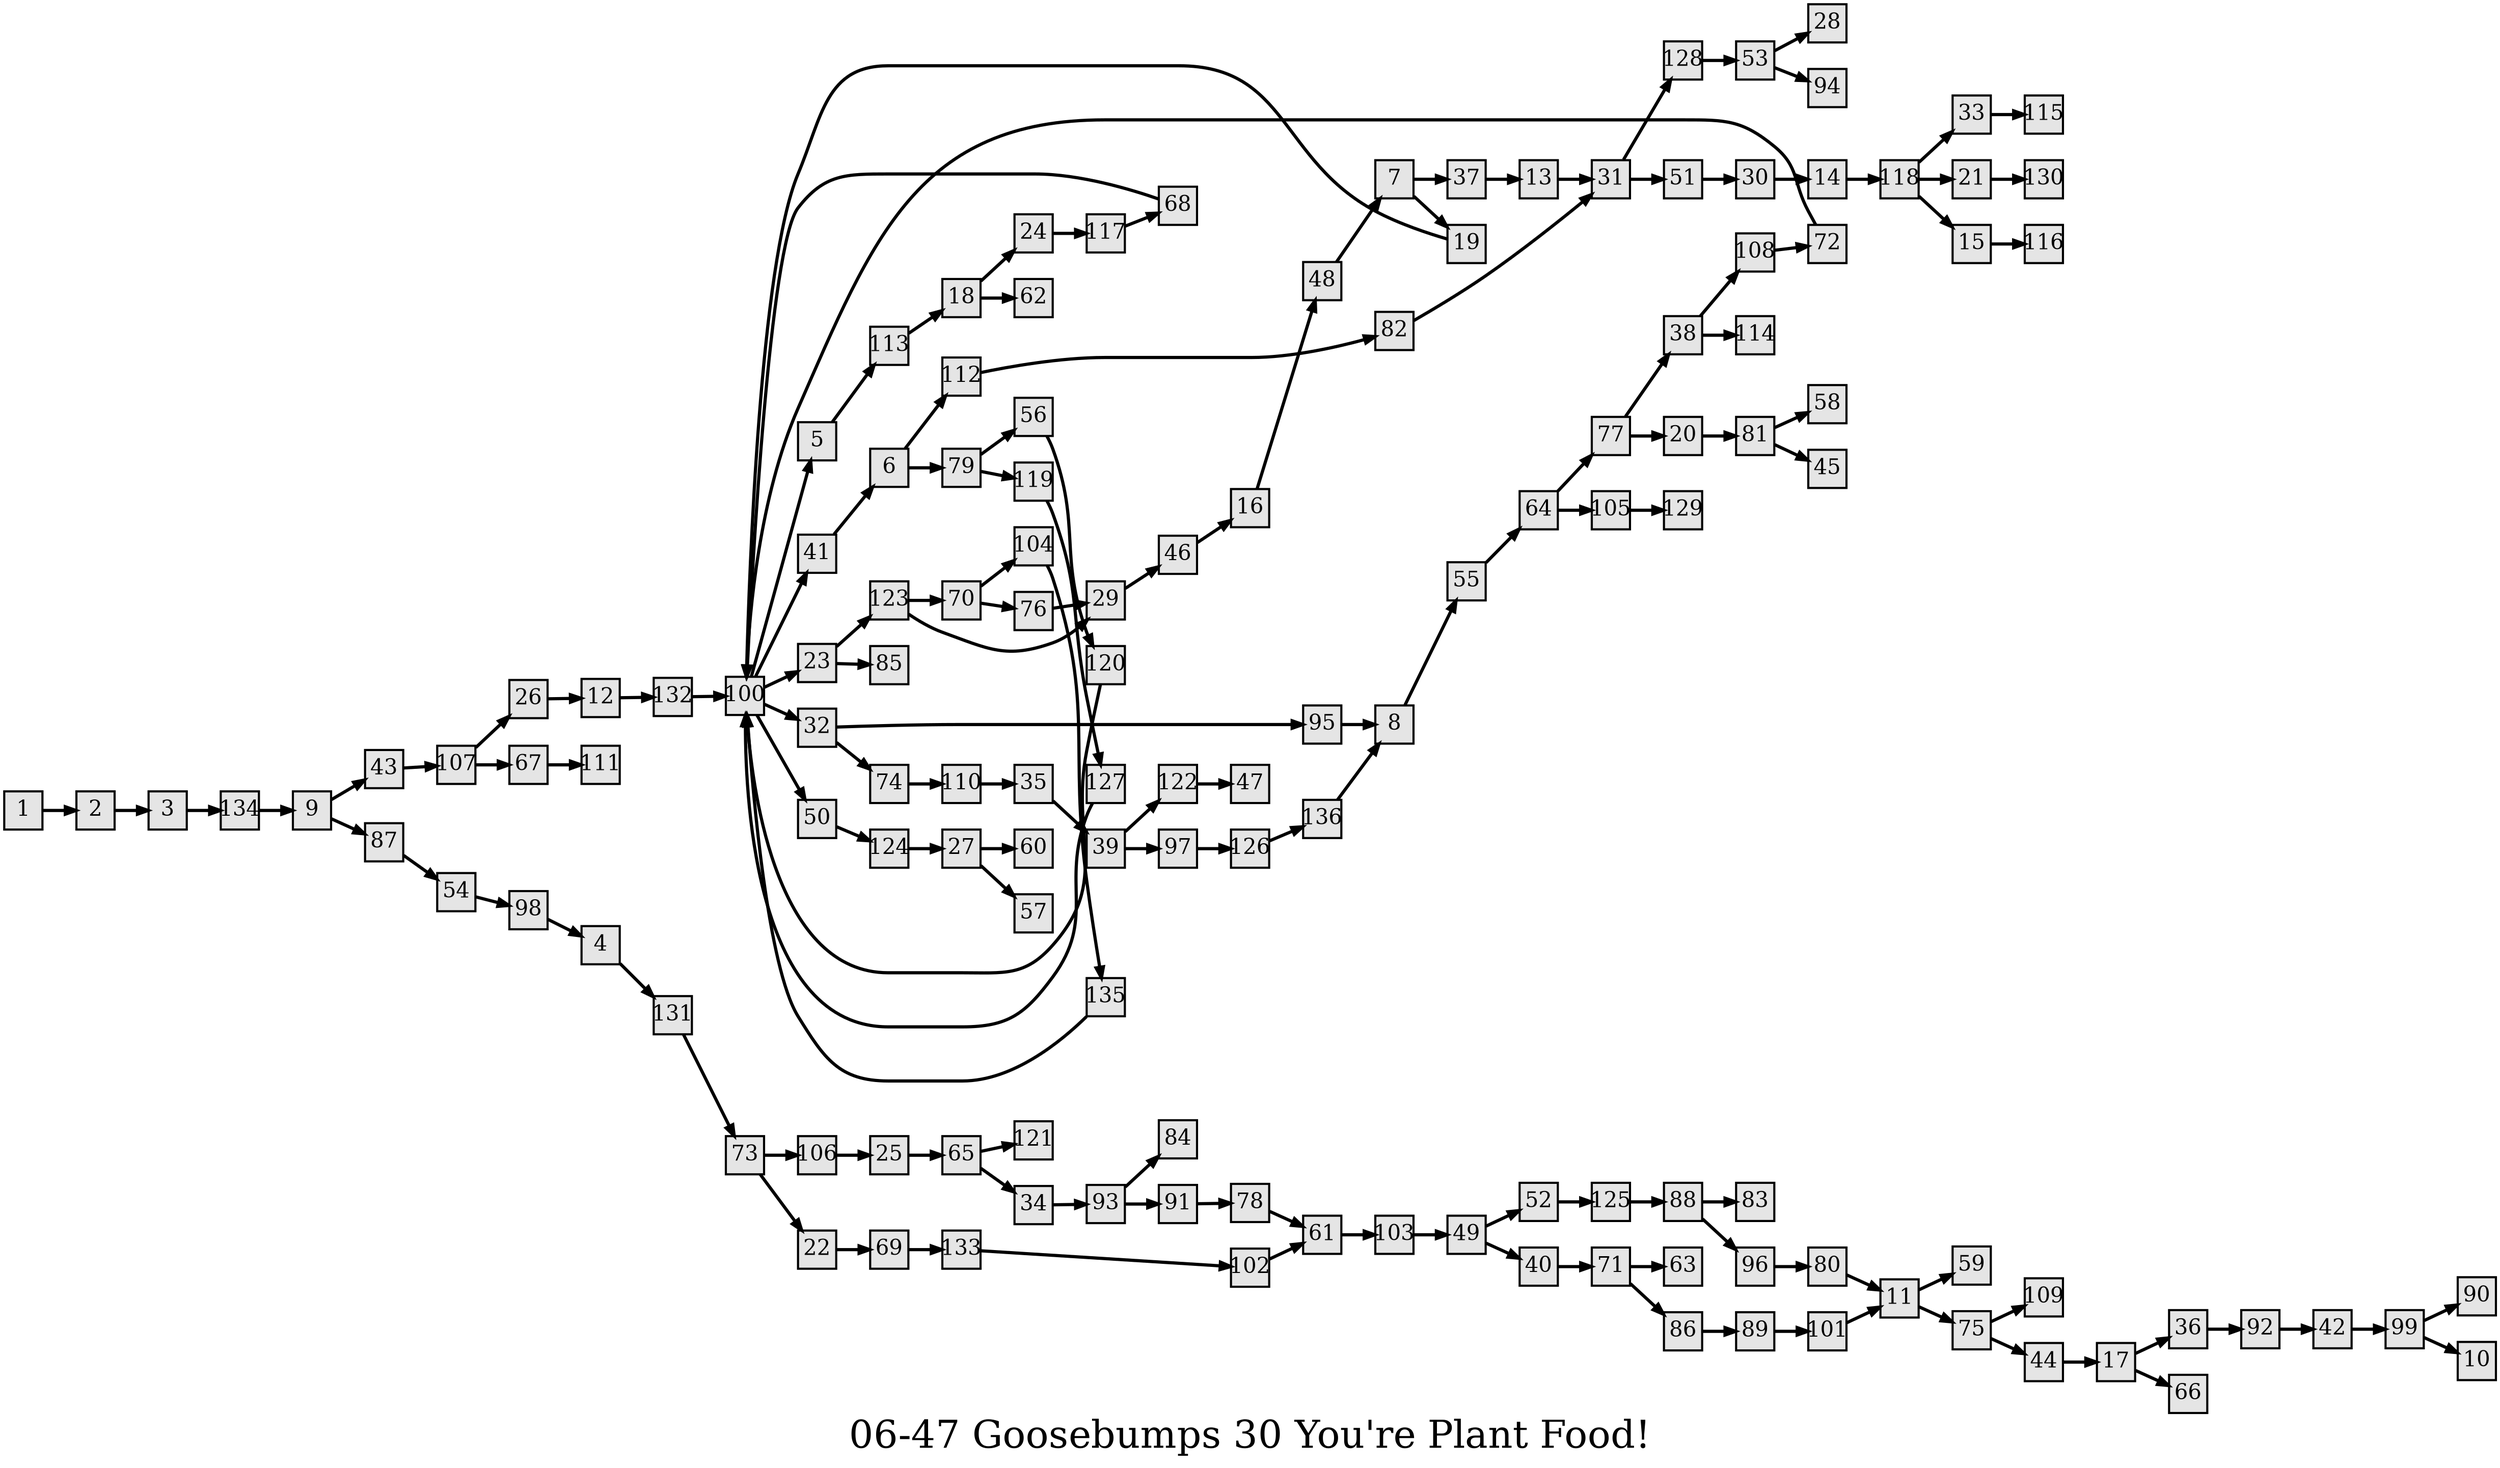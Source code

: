 digraph g{
  graph [ label="06-47 Goosebumps 30 You're Plant Food!" rankdir=LR, ordering=out, fontsize=36, nodesep="0.35", ranksep="0.45"];
  node  [shape=rect, penwidth=2, fontsize=20, style=filled, fillcolor=grey90, margin="0,0", labelfloat=true, regular=true, fixedsize=true];
  edge  [labelfloat=true, penwidth=3, fontsize=12];
  // ---;
  // group  : Katz;
  // id     : 06-47;
  // gbid   : 1228;
  // series : Give Yourself Goosebumps;
  // title  : You're Plant Food!;
  // author : R.L. Stine;
  // credit:;
  // - name : Yee-Ann Wong;
  // role : encoder;
  // date : 2017-08-31;
  // - name : Jeremy Douglass;
  // role : editor;
  // date : 2017-10-19;
  // render:;
  // - name   : small;
  // styles : gvStyles-small.txt;
  // engine : dot;
  // comment: >;
  
  // ---;
  
  // From | To | Label;
  
  1 -> 2;
  2 -> 3;
  3 -> 134;
  4 -> 131;
  5 -> 113;
  6 -> 112;
  6 -> 79;
  7 -> 37;
  7 -> 19;
  8 -> 55;
  9 -> 43;
  9 -> 87;
  11 -> 59;
  11 -> 75;
  12 -> 132;
  13 -> 31;
  14 -> 118;
  15 -> 116;
  16 -> 48;
  17 -> 36;
  17 -> 66;
  18 -> 24;
  18 -> 62;
  19 -> 100;
  20 -> 81;
  21 -> 130;
  22 -> 69;
  23 -> 123;
  23 -> 85;
  24 -> 117;
  25 -> 65;
  26 -> 12;
  27 -> 60;
  27 -> 57;
  29 -> 46;
  30 -> 14;
  31 -> 128;
  31 -> 51;
  32 -> 95;
  32 -> 74;
  33 -> 115;
  34 -> 93;
  35 -> 39;
  36 -> 92;
  37 -> 13;
  38 -> 108;
  38 -> 114;
  39 -> 122;
  39 -> 97;
  40 -> 71;
  41 -> 6;
  42 -> 99;
  43 -> 107;
  44 -> 17;
  46 -> 16;
  48 -> 7;
  49 -> 52;
  49 -> 40;
  50 -> 124;
  51 -> 30;
  52 -> 125;
  53 -> 28;
  53 -> 94;
  54 -> 98;
  55 -> 64;
  56 -> 120;
  61 -> 103;
  64 -> 77;
  64 -> 105;
  65 -> 121;
  65 -> 34;
  67 -> 111;
  68 -> 100;
  69 -> 133;
  70 -> 104;
  70 -> 76;
  71 -> 63;
  71 -> 86;
  72 -> 100;
  73 -> 106;
  73 -> 22;
  74 -> 110;
  75 -> 109;
  75 -> 44;
  76 -> 29;
  77 -> 38;
  77 -> 20;
  78 -> 61;
  79 -> 56;
  79 -> 119;
  80 -> 11;
  81 -> 58;
  81 -> 45;
  82 -> 31;
  86 -> 89;
  87 -> 54;
  88 -> 83;
  88 -> 96;
  89 -> 101;
  91 -> 78;
  92 -> 42;
  93 -> 91;
  93 -> 84;
  95 -> 8;
  96 -> 80;
  97 -> 126;
  98 -> 4;
  99 -> 90;
  99 -> 10;
  100 -> 5;
  100 -> 41;
  100 -> 23;
  100 -> 32;
  100 -> 50;
  101 -> 11;
  102 -> 61;
  103 -> 49;
  104 -> 135;
  105 -> 129;
  106 -> 25;
  107 -> 26;
  107 -> 67;
  108 -> 72;
  110 -> 35;
  112 -> 82;
  113 -> 18;
  117 -> 68;
  118 -> 33;
  118 -> 21;
  118 -> 15;
  119 -> 127;
  120 -> 100;
  122 -> 47;
  123 -> 70;
  123 -> 29;
  124 -> 27;
  125 -> 88;
  126 -> 136;
  127 -> 100;
  128 -> 53;
  131 -> 73;
  132 -> 100;
  133 -> 102;
  134 -> 9;
  135 -> 100;
  136 -> 8;
}

